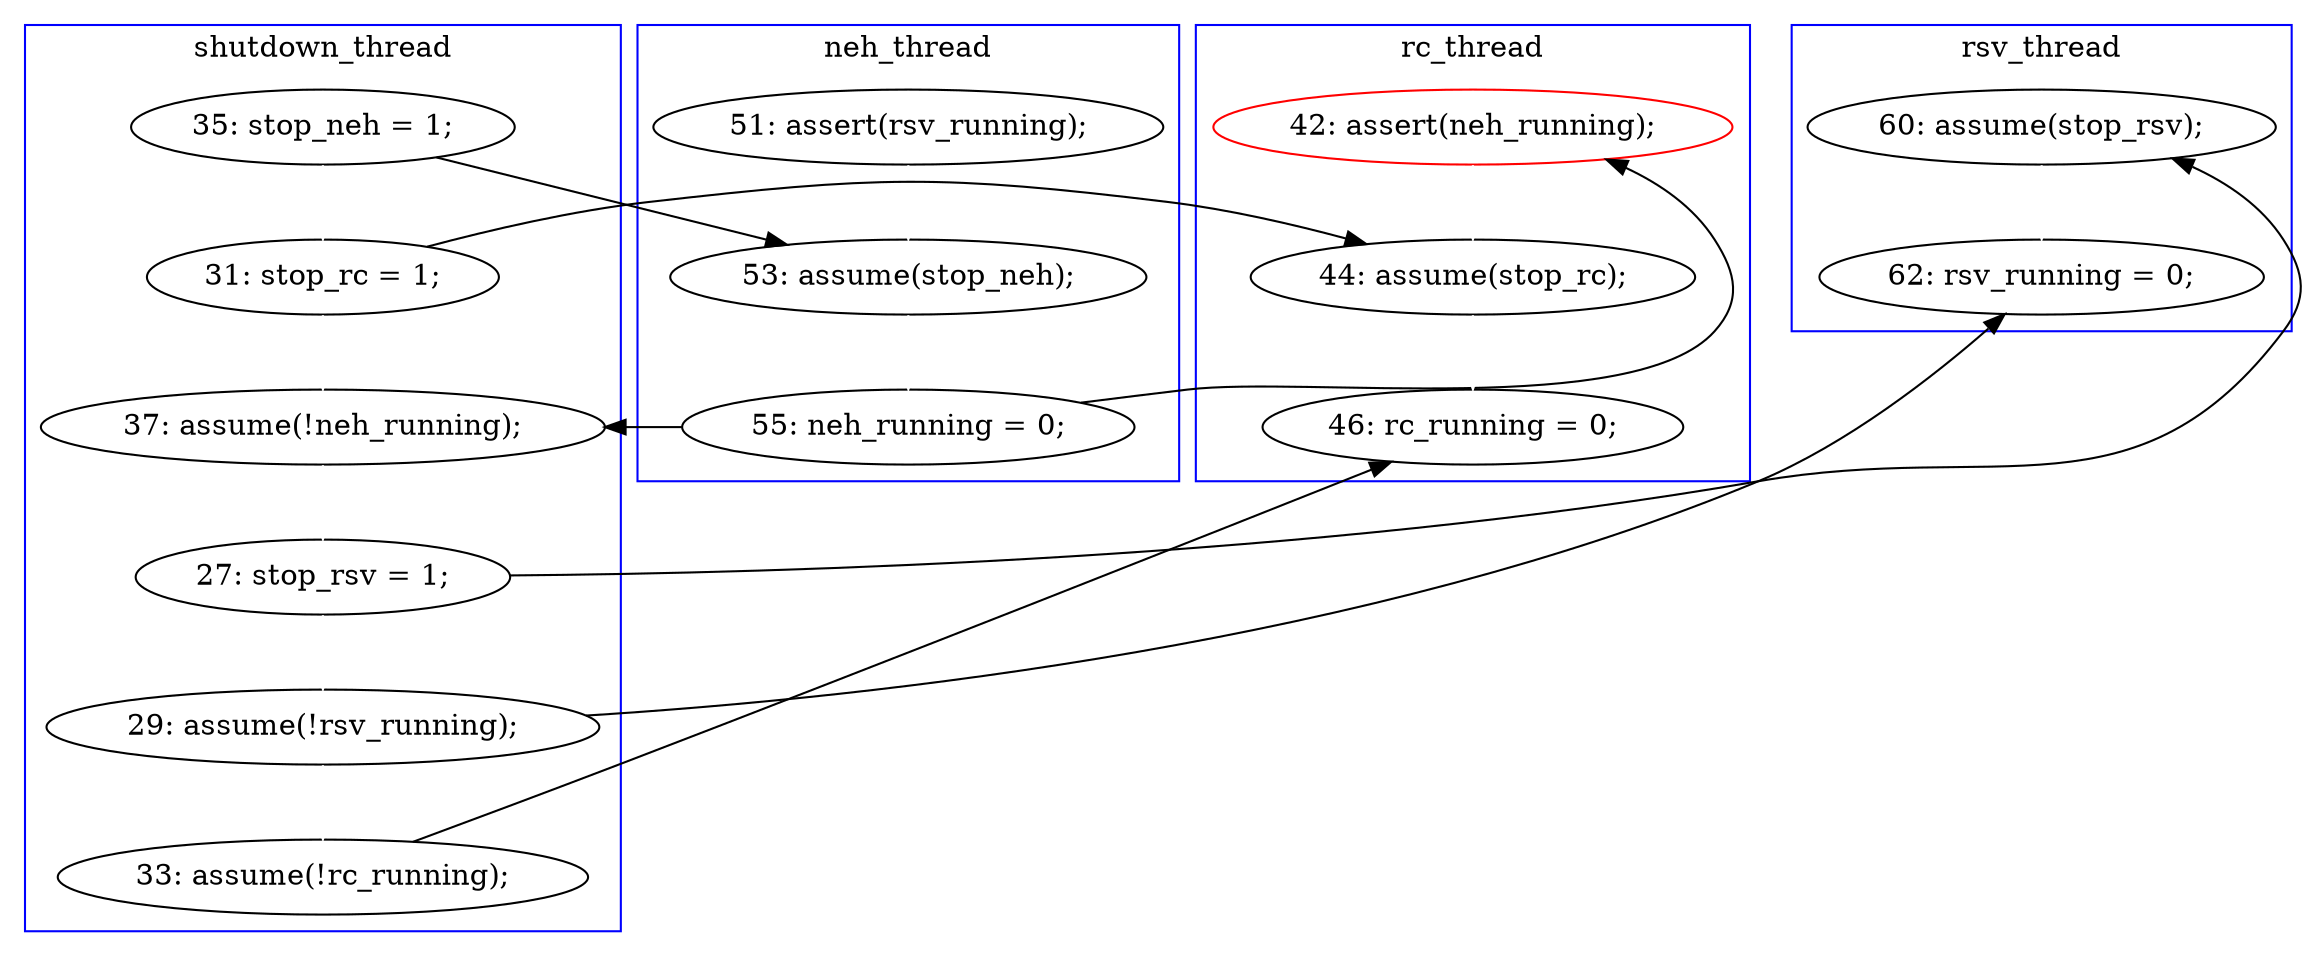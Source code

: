 digraph Counterexample {
	10 -> 18 [color = black, style = solid, constraint = false]
	17 -> 18 [color = white, style = solid]
	24 -> 29 [color = black, style = solid, constraint = false]
	27 -> 33 [color = black, style = solid, constraint = false]
	24 -> 26 [color = white, style = solid]
	29 -> 32 [color = white, style = solid]
	21 -> 23 [color = black, style = solid, constraint = false]
	23 -> 24 [color = white, style = solid]
	11 -> 31 [color = black, style = solid, constraint = false]
	26 -> 32 [color = black, style = solid, constraint = false]
	31 -> 33 [color = white, style = solid]
	25 -> 31 [color = white, style = solid]
	11 -> 23 [color = white, style = solid]
	26 -> 27 [color = white, style = solid]
	18 -> 21 [color = white, style = solid]
	21 -> 25 [color = black, style = solid, constraint = false]
	10 -> 11 [color = white, style = solid]
	subgraph cluster4 {
		label = rsv_thread
		color = blue
		29  [label = "60: assume(stop_rsv);"]
		32  [label = "62: rsv_running = 0;"]
	}
	subgraph cluster1 {
		label = shutdown_thread
		color = blue
		11  [label = "31: stop_rc = 1;"]
		10  [label = "35: stop_neh = 1;"]
		26  [label = "29: assume(!rsv_running);"]
		23  [label = "37: assume(!neh_running);"]
		24  [label = "27: stop_rsv = 1;"]
		27  [label = "33: assume(!rc_running);"]
	}
	subgraph cluster3 {
		label = neh_thread
		color = blue
		21  [label = "55: neh_running = 0;"]
		18  [label = "53: assume(stop_neh);"]
		17  [label = "51: assert(rsv_running);"]
	}
	subgraph cluster2 {
		label = rc_thread
		color = blue
		33  [label = "46: rc_running = 0;"]
		31  [label = "44: assume(stop_rc);"]
		25  [label = "42: assert(neh_running);", color = red]
	}
}
